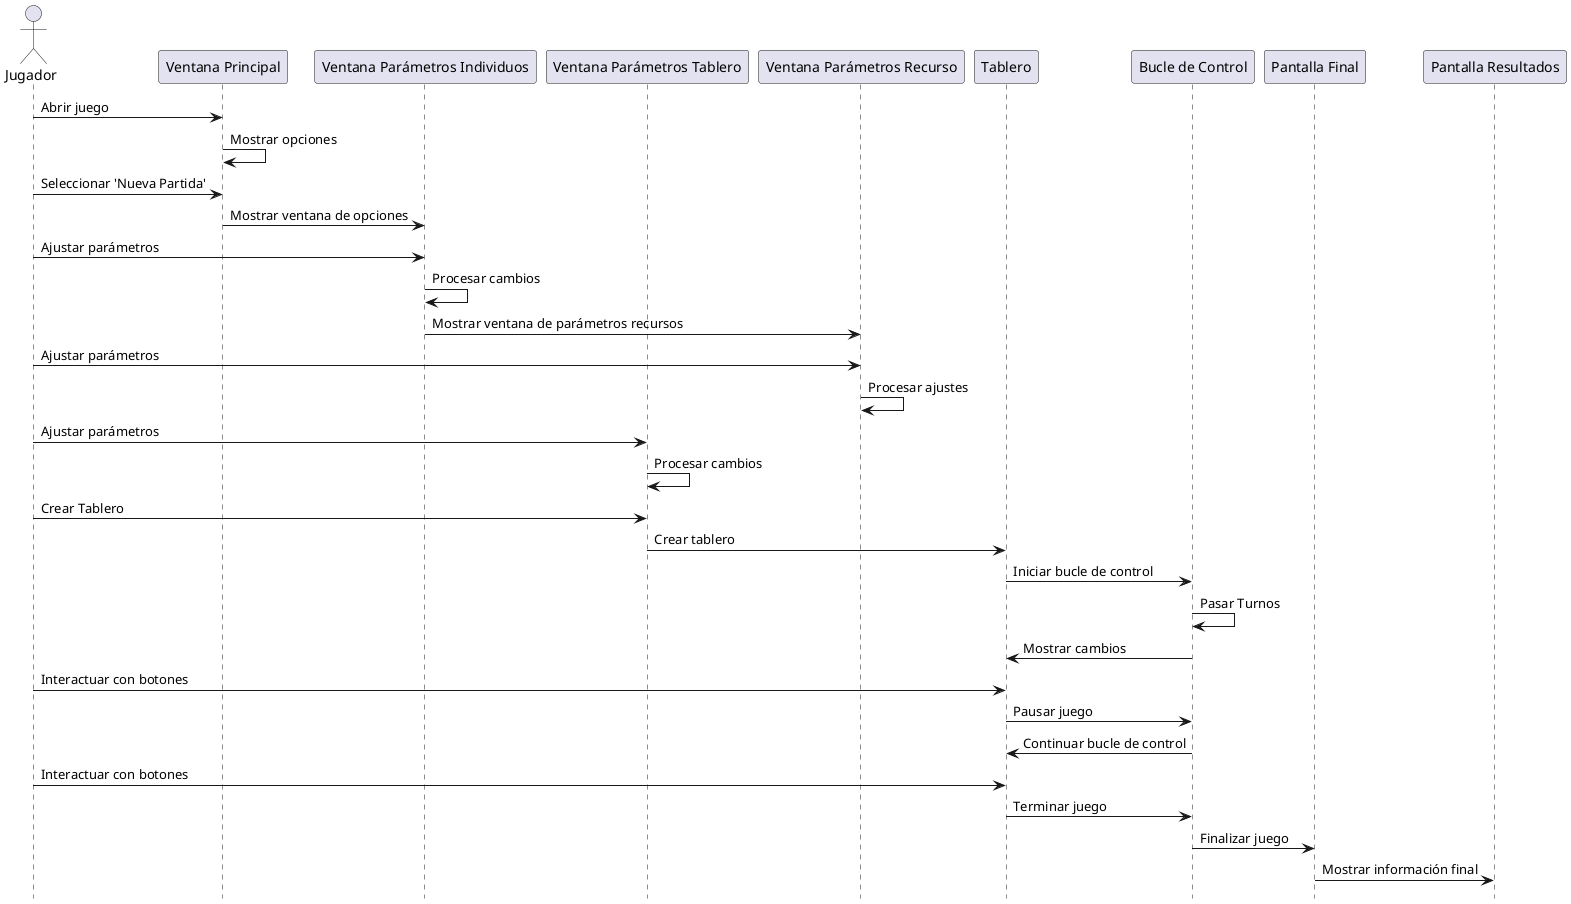 @startuml
hide footbox

actor Jugador

participant "Ventana Principal" as Principal
participant "Ventana Parámetros Individuos" as Opciones
participant "Ventana Parámetros Tablero" as Opciones2
participant "Ventana Parámetros Recurso" as Ajustes
participant "Tablero" as Tablero
participant "Bucle de Control" as Control

Jugador -> Principal: Abrir juego
Principal -> Principal: Mostrar opciones
Jugador -> Principal: Seleccionar 'Nueva Partida'
Principal -> Opciones: Mostrar ventana de opciones
Jugador -> Opciones: Ajustar parámetros
Opciones -> Opciones: Procesar cambios
Opciones -> Ajustes: Mostrar ventana de parámetros recursos
Jugador -> Ajustes: Ajustar parámetros
Ajustes -> Ajustes: Procesar ajustes
Jugador -> Opciones2: Ajustar parámetros
Opciones2 -> Opciones2: Procesar cambios
Jugador -> Opciones2: Crear Tablero
Opciones2 -> Tablero: Crear tablero
Tablero -> Control: Iniciar bucle de control
Control -> Control: Pasar Turnos
Control -> Tablero: Mostrar cambios
Jugador -> Tablero: Interactuar con botones
Tablero -> Control: Pausar juego
Control -> Tablero: Continuar bucle de control
Jugador -> Tablero: Interactuar con botones
Tablero -> Control: Terminar juego
Control -> "Pantalla Final": Finalizar juego
"Pantalla Final" -> "Pantalla Resultados": Mostrar información final
@enduml

